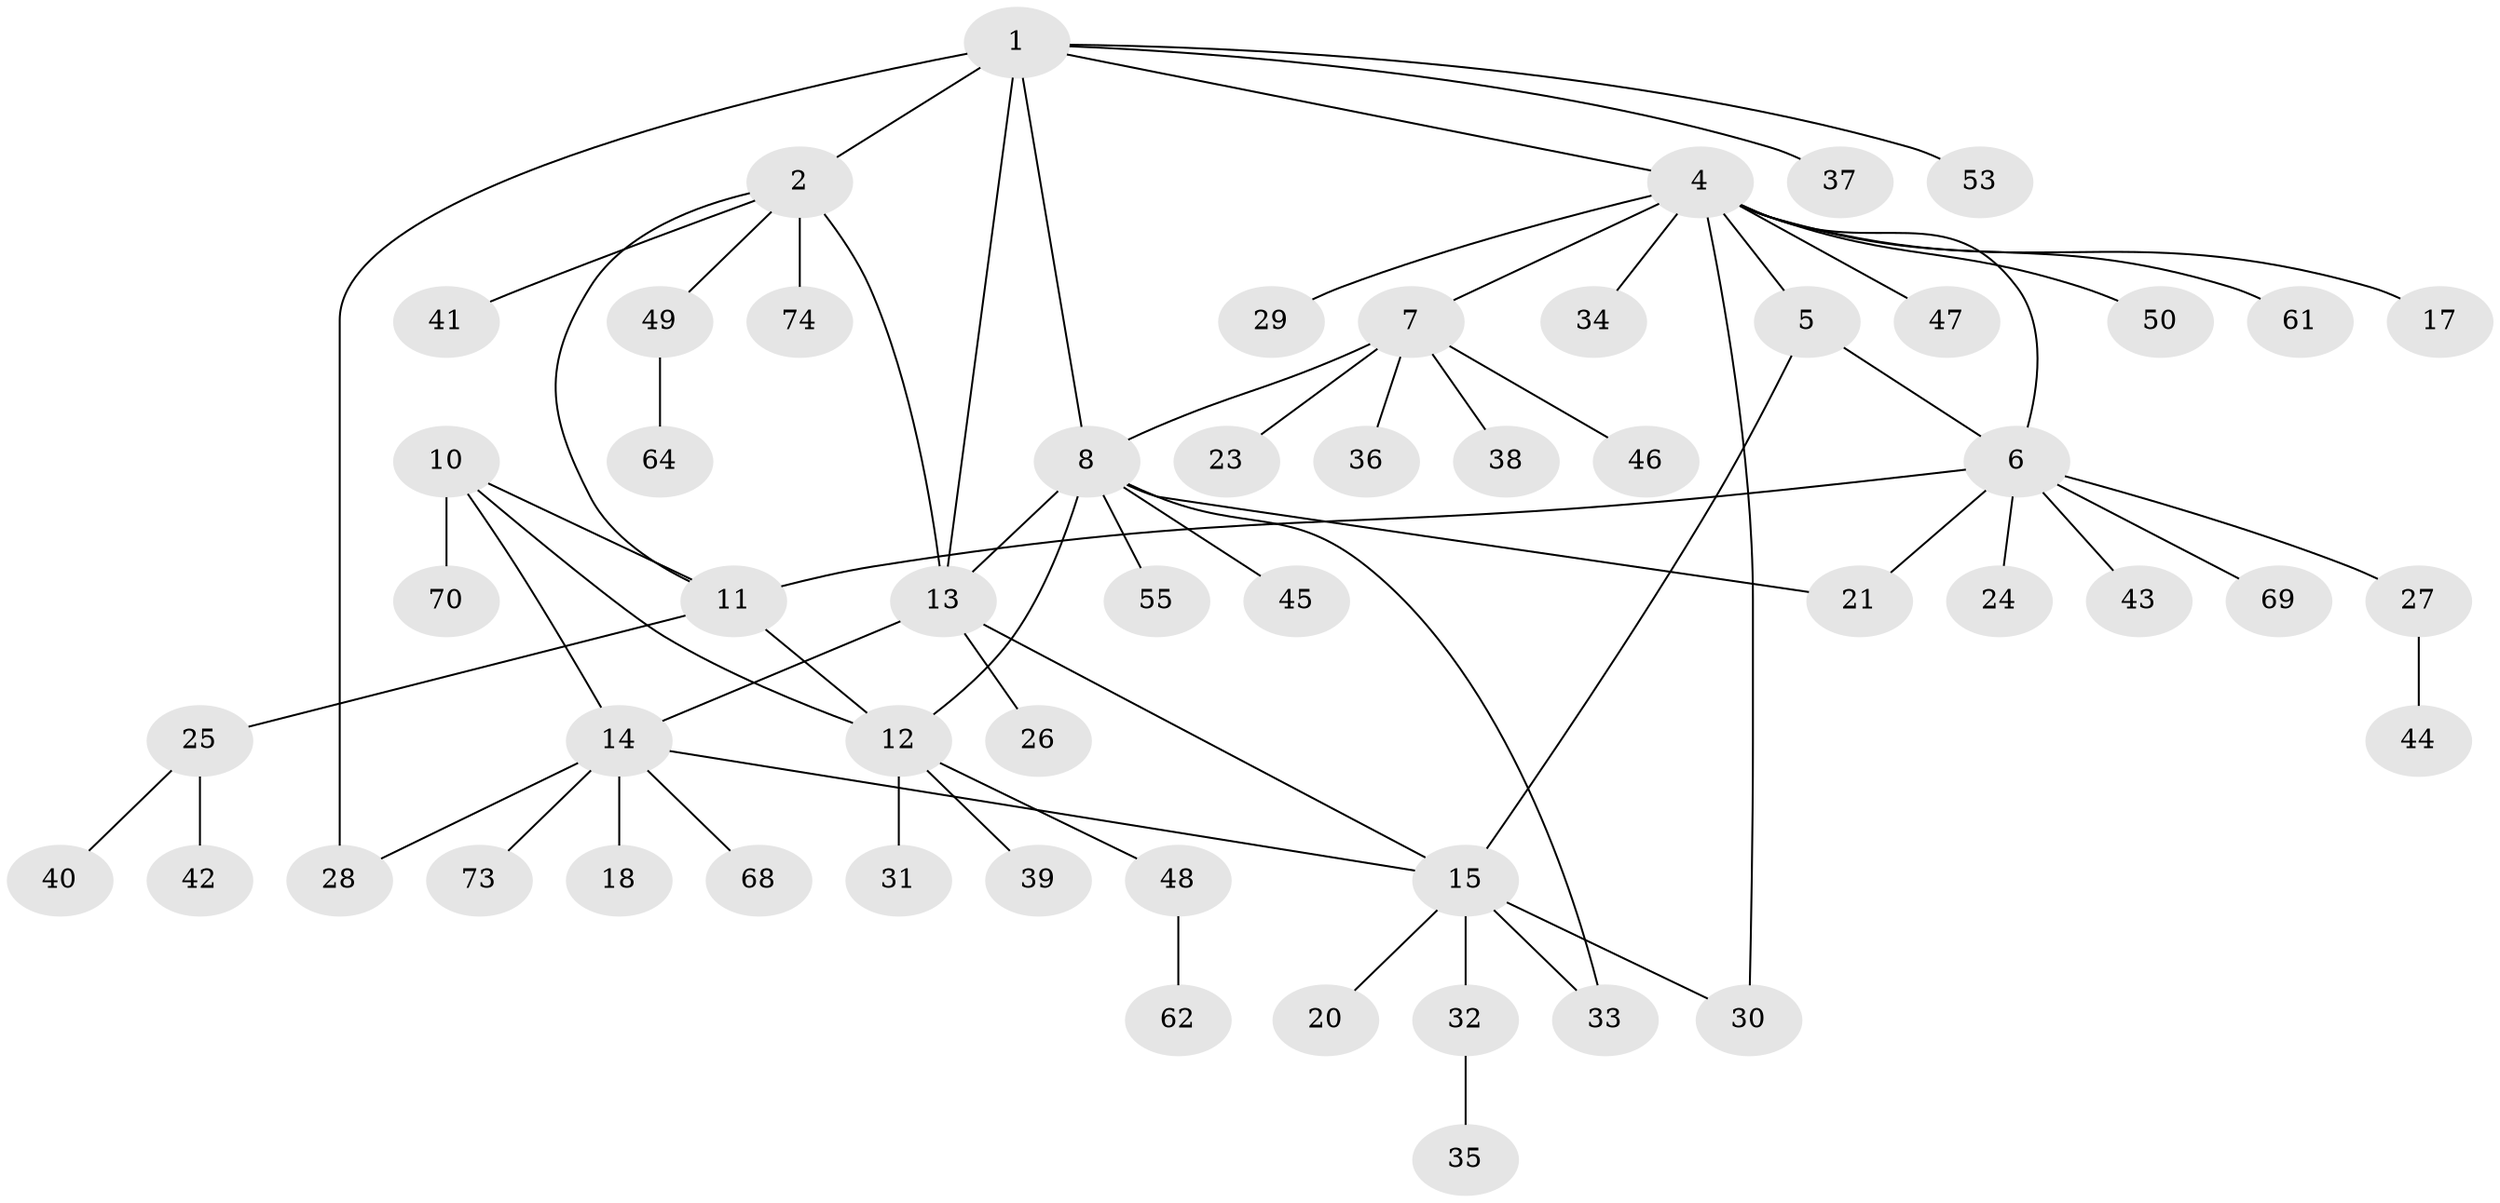 // Generated by graph-tools (version 1.1) at 2025/52/02/27/25 19:52:19]
// undirected, 55 vertices, 68 edges
graph export_dot {
graph [start="1"]
  node [color=gray90,style=filled];
  1 [super="+54"];
  2 [super="+3"];
  4 [super="+60"];
  5 [super="+22"];
  6 [super="+66"];
  7 [super="+59"];
  8 [super="+9"];
  10;
  11 [super="+57"];
  12 [super="+63"];
  13 [super="+16"];
  14 [super="+72"];
  15 [super="+19"];
  17;
  18;
  20;
  21;
  23 [super="+67"];
  24;
  25;
  26;
  27;
  28;
  29;
  30;
  31;
  32 [super="+51"];
  33 [super="+52"];
  34;
  35;
  36;
  37 [super="+56"];
  38;
  39;
  40;
  41;
  42;
  43;
  44;
  45;
  46;
  47;
  48;
  49 [super="+71"];
  50 [super="+58"];
  53;
  55;
  61 [super="+65"];
  62;
  64;
  68;
  69;
  70;
  73;
  74;
  1 -- 2 [weight=2];
  1 -- 4;
  1 -- 28;
  1 -- 37;
  1 -- 53;
  1 -- 13;
  1 -- 8;
  2 -- 11;
  2 -- 13;
  2 -- 41;
  2 -- 74;
  2 -- 49;
  4 -- 5;
  4 -- 6;
  4 -- 7;
  4 -- 17;
  4 -- 29;
  4 -- 30;
  4 -- 34;
  4 -- 47;
  4 -- 50;
  4 -- 61;
  5 -- 6;
  5 -- 15;
  6 -- 11;
  6 -- 21;
  6 -- 24;
  6 -- 27;
  6 -- 43;
  6 -- 69;
  7 -- 8 [weight=2];
  7 -- 23;
  7 -- 36;
  7 -- 38;
  7 -- 46;
  8 -- 12;
  8 -- 33;
  8 -- 45;
  8 -- 13;
  8 -- 21;
  8 -- 55;
  10 -- 11;
  10 -- 12;
  10 -- 14;
  10 -- 70;
  11 -- 12;
  11 -- 25;
  12 -- 31;
  12 -- 39;
  12 -- 48;
  13 -- 14;
  13 -- 15;
  13 -- 26;
  14 -- 15;
  14 -- 18;
  14 -- 28;
  14 -- 68;
  14 -- 73;
  15 -- 20;
  15 -- 30;
  15 -- 32;
  15 -- 33;
  25 -- 40;
  25 -- 42;
  27 -- 44;
  32 -- 35;
  48 -- 62;
  49 -- 64;
}
